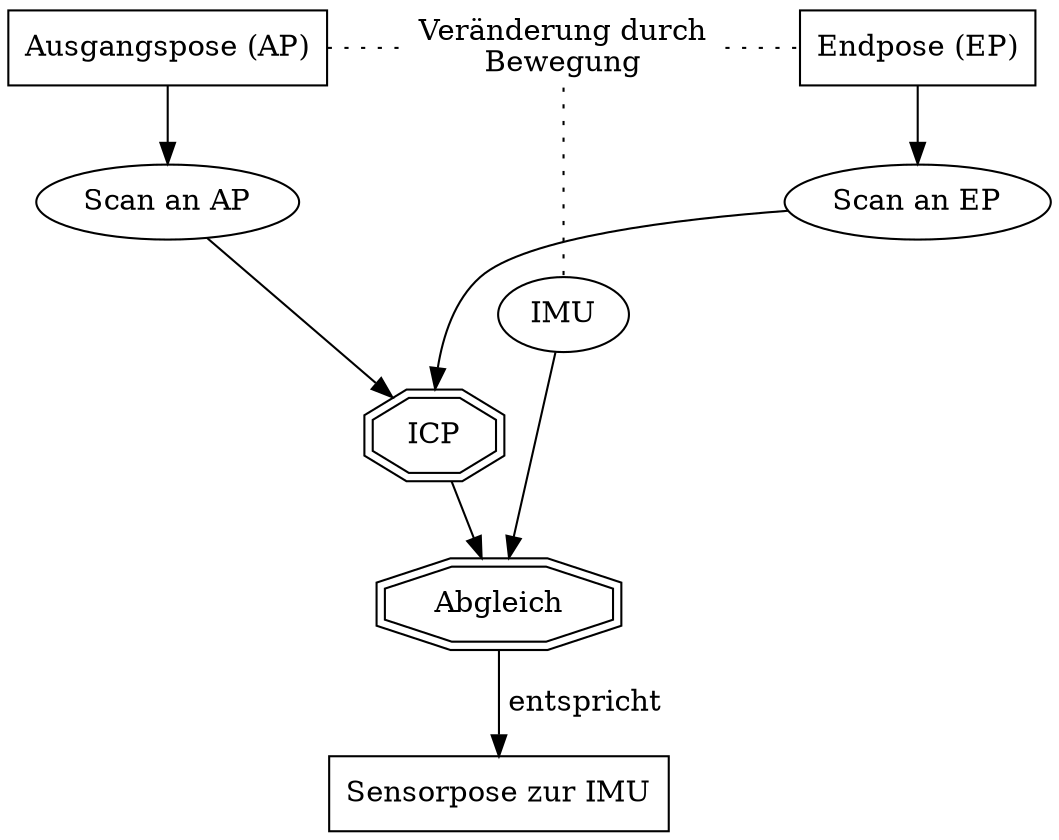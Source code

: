 digraph SC_no_Corr {
	Ausgangspose [shape=rectangle, label="Ausgangspose (AP)", group=g1];
	Bewegung [shape=none, label="Veränderung durch\nBewegung" , group=g2];
	Endpose [shape=rectangle, label="Endpose (EP)", group=g3];
	MontagePose [shape=rectangle, label="Sensorpose zur IMU", group=g2];
	ICP [shape=doubleoctagon, label="ICP", group=g2];
	IMU [label="IMU", group=g2];
	Abgleich [shape=doubleoctagon, label="Abgleich", group=g2];

	Scan_AP [label="Scan an AP", group=g1];
	Scan_EP [label="Scan an EP", group=g3];

	{
		rank=same;
			Ausgangspose; Endpose; Bewegung;
	}

	Ausgangspose -> Bewegung [style=dotted, arrowhead=none];
	Bewegung -> Endpose [style=dotted, arrowhead=none];
	Bewegung -> IMU [style=dotted, arrowhead=none];
	Ausgangspose -> Scan_AP;
	Endpose -> Scan_EP;

	Scan_AP -> ICP;
	Scan_EP -> ICP;
	ICP -> Abgleich;
	IMU -> Abgleich;
	
	Abgleich -> MontagePose [label=" entspricht"];
}